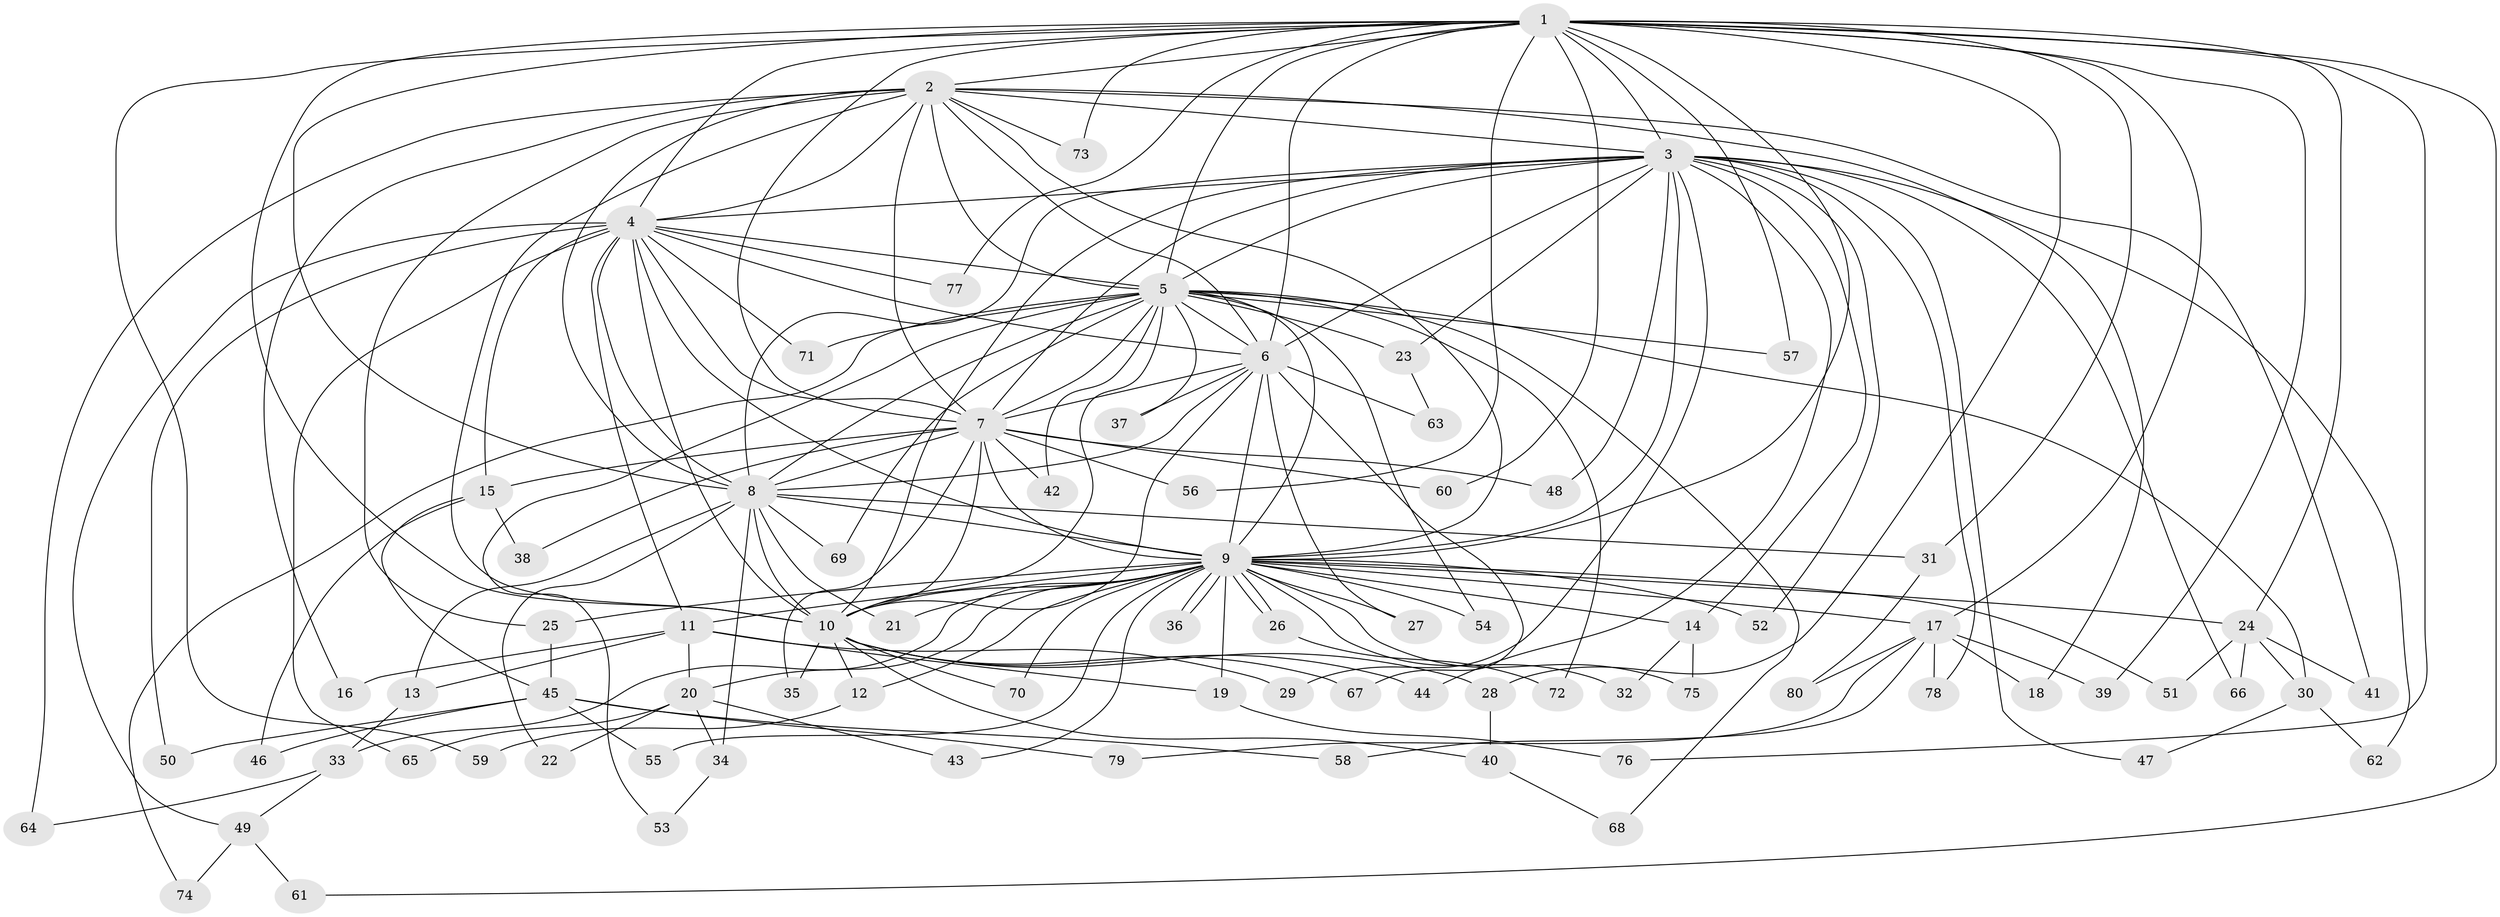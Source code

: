 // Generated by graph-tools (version 1.1) at 2025/14/03/09/25 04:14:19]
// undirected, 80 vertices, 185 edges
graph export_dot {
graph [start="1"]
  node [color=gray90,style=filled];
  1;
  2;
  3;
  4;
  5;
  6;
  7;
  8;
  9;
  10;
  11;
  12;
  13;
  14;
  15;
  16;
  17;
  18;
  19;
  20;
  21;
  22;
  23;
  24;
  25;
  26;
  27;
  28;
  29;
  30;
  31;
  32;
  33;
  34;
  35;
  36;
  37;
  38;
  39;
  40;
  41;
  42;
  43;
  44;
  45;
  46;
  47;
  48;
  49;
  50;
  51;
  52;
  53;
  54;
  55;
  56;
  57;
  58;
  59;
  60;
  61;
  62;
  63;
  64;
  65;
  66;
  67;
  68;
  69;
  70;
  71;
  72;
  73;
  74;
  75;
  76;
  77;
  78;
  79;
  80;
  1 -- 2;
  1 -- 3;
  1 -- 4;
  1 -- 5;
  1 -- 6;
  1 -- 7;
  1 -- 8;
  1 -- 9;
  1 -- 10;
  1 -- 17;
  1 -- 24;
  1 -- 28;
  1 -- 31;
  1 -- 39;
  1 -- 56;
  1 -- 57;
  1 -- 59;
  1 -- 60;
  1 -- 61;
  1 -- 73;
  1 -- 76;
  1 -- 77;
  2 -- 3;
  2 -- 4;
  2 -- 5;
  2 -- 6;
  2 -- 7;
  2 -- 8;
  2 -- 9;
  2 -- 10;
  2 -- 16;
  2 -- 18;
  2 -- 25;
  2 -- 41;
  2 -- 64;
  2 -- 73;
  3 -- 4;
  3 -- 5;
  3 -- 6;
  3 -- 7;
  3 -- 8;
  3 -- 9;
  3 -- 10;
  3 -- 14;
  3 -- 23;
  3 -- 29;
  3 -- 44;
  3 -- 47;
  3 -- 48;
  3 -- 52;
  3 -- 62;
  3 -- 66;
  3 -- 78;
  4 -- 5;
  4 -- 6;
  4 -- 7;
  4 -- 8;
  4 -- 9;
  4 -- 10;
  4 -- 11;
  4 -- 15;
  4 -- 49;
  4 -- 50;
  4 -- 65;
  4 -- 71;
  4 -- 77;
  5 -- 6;
  5 -- 7;
  5 -- 8;
  5 -- 9;
  5 -- 10;
  5 -- 23;
  5 -- 30;
  5 -- 37;
  5 -- 42;
  5 -- 53;
  5 -- 54;
  5 -- 57;
  5 -- 68;
  5 -- 69;
  5 -- 71;
  5 -- 72;
  5 -- 74;
  6 -- 7;
  6 -- 8;
  6 -- 9;
  6 -- 10;
  6 -- 27;
  6 -- 37;
  6 -- 63;
  6 -- 67;
  7 -- 8;
  7 -- 9;
  7 -- 10;
  7 -- 15;
  7 -- 35;
  7 -- 38;
  7 -- 42;
  7 -- 48;
  7 -- 56;
  7 -- 60;
  8 -- 9;
  8 -- 10;
  8 -- 13;
  8 -- 21;
  8 -- 22;
  8 -- 31;
  8 -- 34;
  8 -- 69;
  9 -- 10;
  9 -- 11;
  9 -- 12;
  9 -- 14;
  9 -- 17;
  9 -- 19;
  9 -- 20;
  9 -- 21;
  9 -- 24;
  9 -- 25;
  9 -- 26;
  9 -- 26;
  9 -- 27;
  9 -- 32;
  9 -- 33;
  9 -- 36;
  9 -- 36;
  9 -- 43;
  9 -- 51;
  9 -- 52;
  9 -- 54;
  9 -- 55;
  9 -- 70;
  9 -- 75;
  10 -- 12;
  10 -- 28;
  10 -- 35;
  10 -- 40;
  10 -- 44;
  10 -- 67;
  10 -- 70;
  11 -- 13;
  11 -- 16;
  11 -- 19;
  11 -- 20;
  11 -- 29;
  12 -- 59;
  13 -- 33;
  14 -- 32;
  14 -- 75;
  15 -- 38;
  15 -- 45;
  15 -- 46;
  17 -- 18;
  17 -- 39;
  17 -- 58;
  17 -- 78;
  17 -- 79;
  17 -- 80;
  19 -- 76;
  20 -- 22;
  20 -- 34;
  20 -- 43;
  20 -- 65;
  23 -- 63;
  24 -- 30;
  24 -- 41;
  24 -- 51;
  24 -- 66;
  25 -- 45;
  26 -- 72;
  28 -- 40;
  30 -- 47;
  30 -- 62;
  31 -- 80;
  33 -- 49;
  33 -- 64;
  34 -- 53;
  40 -- 68;
  45 -- 46;
  45 -- 50;
  45 -- 55;
  45 -- 58;
  45 -- 79;
  49 -- 61;
  49 -- 74;
}
